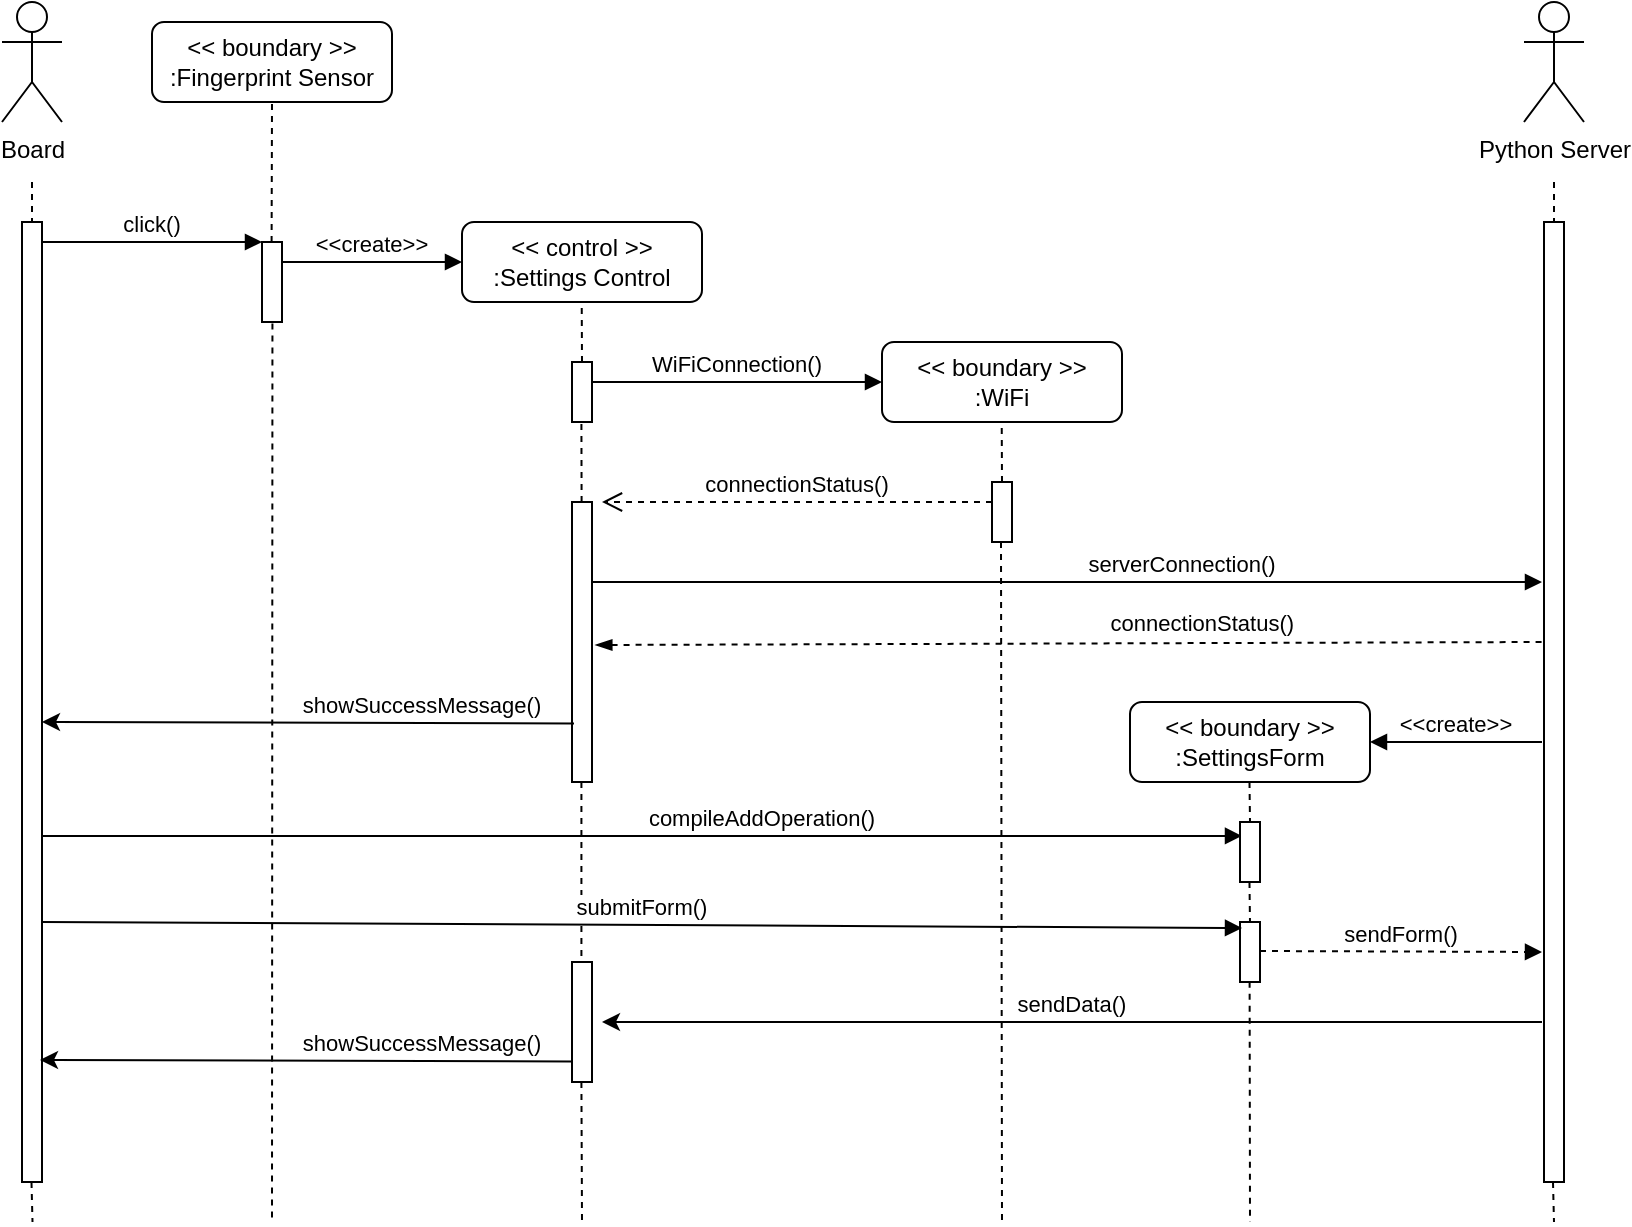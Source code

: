 <mxfile version="20.8.1" type="device"><diagram id="kgpKYQtTHZ0yAKxKKP6v" name="Page-1"><mxGraphModel dx="1500" dy="699" grid="1" gridSize="10" guides="1" tooltips="1" connect="1" arrows="1" fold="1" page="1" pageScale="1" pageWidth="850" pageHeight="1100" math="0" shadow="0"><root><mxCell id="0"/><mxCell id="1" parent="0"/><mxCell id="3nuBFxr9cyL0pnOWT2aG-7" value="connectionStatus()" style="verticalAlign=bottom;endArrow=open;dashed=1;endSize=8;exitX=0;exitY=0.95;shadow=0;strokeWidth=1;" parent="1" edge="1"><mxGeometry relative="1" as="geometry"><mxPoint x="320" y="260" as="targetPoint"/><mxPoint x="515" y="260.0" as="sourcePoint"/></mxGeometry></mxCell><mxCell id="3nuBFxr9cyL0pnOWT2aG-8" value="click()" style="verticalAlign=bottom;endArrow=block;shadow=0;strokeWidth=1;entryX=0;entryY=0;entryDx=0;entryDy=0;entryPerimeter=0;" parent="1" target="DTZKUpAgSPd4aOxgvxkt-8" edge="1"><mxGeometry relative="1" as="geometry"><mxPoint x="40" y="130.0" as="sourcePoint"/><mxPoint x="110" y="130" as="targetPoint"/></mxGeometry></mxCell><mxCell id="DTZKUpAgSPd4aOxgvxkt-1" value="Board" style="shape=umlActor;verticalLabelPosition=bottom;verticalAlign=top;html=1;outlineConnect=0;" parent="1" vertex="1"><mxGeometry x="20" y="10" width="30" height="60" as="geometry"/></mxCell><mxCell id="DTZKUpAgSPd4aOxgvxkt-2" value="" style="points=[];perimeter=orthogonalPerimeter;rounded=0;shadow=0;strokeWidth=1;" parent="1" vertex="1"><mxGeometry x="30" y="120" width="10" height="480" as="geometry"/></mxCell><mxCell id="DTZKUpAgSPd4aOxgvxkt-3" value="" style="endArrow=none;dashed=1;html=1;rounded=0;" parent="1" edge="1"><mxGeometry width="50" height="50" relative="1" as="geometry"><mxPoint x="35" y="100" as="sourcePoint"/><mxPoint x="35" y="120" as="targetPoint"/></mxGeometry></mxCell><mxCell id="DTZKUpAgSPd4aOxgvxkt-8" value="" style="points=[];perimeter=orthogonalPerimeter;rounded=0;shadow=0;strokeWidth=1;" parent="1" vertex="1"><mxGeometry x="150" y="130" width="10" height="40" as="geometry"/></mxCell><mxCell id="DTZKUpAgSPd4aOxgvxkt-9" value="" style="endArrow=none;dashed=1;html=1;rounded=0;exitX=0.48;exitY=0;exitDx=0;exitDy=0;exitPerimeter=0;entryX=0.5;entryY=1;entryDx=0;entryDy=0;" parent="1" source="DTZKUpAgSPd4aOxgvxkt-8" target="DTZKUpAgSPd4aOxgvxkt-12" edge="1"><mxGeometry width="50" height="50" relative="1" as="geometry"><mxPoint x="360" y="190" as="sourcePoint"/><mxPoint x="155" y="80" as="targetPoint"/></mxGeometry></mxCell><mxCell id="DTZKUpAgSPd4aOxgvxkt-12" value="&lt;div&gt;&amp;lt;&amp;lt; boundary &amp;gt;&amp;gt;&lt;/div&gt;&lt;div&gt;:Fingerprint Sensor&lt;br&gt;&lt;/div&gt;" style="rounded=1;whiteSpace=wrap;html=1;" parent="1" vertex="1"><mxGeometry x="95" y="20" width="120" height="40" as="geometry"/></mxCell><mxCell id="DTZKUpAgSPd4aOxgvxkt-13" value="" style="endArrow=none;dashed=1;html=1;rounded=0;exitX=0.522;exitY=1.019;exitDx=0;exitDy=0;exitPerimeter=0;" parent="1" source="DTZKUpAgSPd4aOxgvxkt-8" edge="1"><mxGeometry width="50" height="50" relative="1" as="geometry"><mxPoint x="310" y="160" as="sourcePoint"/><mxPoint x="155" y="620" as="targetPoint"/></mxGeometry></mxCell><mxCell id="DTZKUpAgSPd4aOxgvxkt-14" value="&lt;&lt;create&gt;&gt;" style="verticalAlign=bottom;endArrow=block;shadow=0;strokeWidth=1;" parent="1" edge="1"><mxGeometry relative="1" as="geometry"><mxPoint x="160" y="140.0" as="sourcePoint"/><mxPoint x="250" y="140" as="targetPoint"/></mxGeometry></mxCell><mxCell id="DTZKUpAgSPd4aOxgvxkt-15" value="&lt;div&gt;&amp;lt;&amp;lt; control &amp;gt;&amp;gt;&lt;/div&gt;&lt;div&gt;:Settings Control&lt;br&gt;&lt;/div&gt;" style="rounded=1;whiteSpace=wrap;html=1;" parent="1" vertex="1"><mxGeometry x="250" y="120" width="120" height="40" as="geometry"/></mxCell><mxCell id="DTZKUpAgSPd4aOxgvxkt-16" value="" style="endArrow=none;dashed=1;html=1;rounded=0;entryX=0.5;entryY=1;entryDx=0;entryDy=0;" parent="1" edge="1"><mxGeometry width="50" height="50" relative="1" as="geometry"><mxPoint x="310" y="190" as="sourcePoint"/><mxPoint x="309.86" y="160" as="targetPoint"/></mxGeometry></mxCell><mxCell id="DTZKUpAgSPd4aOxgvxkt-17" value="" style="points=[];perimeter=orthogonalPerimeter;rounded=0;shadow=0;strokeWidth=1;" parent="1" vertex="1"><mxGeometry x="305" y="190" width="10" height="30" as="geometry"/></mxCell><mxCell id="DTZKUpAgSPd4aOxgvxkt-18" value="WiFiConnection()" style="verticalAlign=bottom;endArrow=block;shadow=0;strokeWidth=1;" parent="1" edge="1"><mxGeometry relative="1" as="geometry"><mxPoint x="315" y="200.0" as="sourcePoint"/><mxPoint x="460" y="200" as="targetPoint"/></mxGeometry></mxCell><mxCell id="DTZKUpAgSPd4aOxgvxkt-19" value="&lt;div&gt;&amp;lt;&amp;lt; boundary &amp;gt;&amp;gt;&lt;/div&gt;&lt;div&gt;:WiFi&lt;br&gt;&lt;/div&gt;" style="rounded=1;whiteSpace=wrap;html=1;" parent="1" vertex="1"><mxGeometry x="460" y="180" width="120" height="40" as="geometry"/></mxCell><mxCell id="DTZKUpAgSPd4aOxgvxkt-20" value="" style="endArrow=none;dashed=1;html=1;rounded=0;entryX=0.5;entryY=1;entryDx=0;entryDy=0;" parent="1" edge="1"><mxGeometry width="50" height="50" relative="1" as="geometry"><mxPoint x="520" y="250" as="sourcePoint"/><mxPoint x="519.86" y="220" as="targetPoint"/></mxGeometry></mxCell><mxCell id="DTZKUpAgSPd4aOxgvxkt-21" value="" style="points=[];perimeter=orthogonalPerimeter;rounded=0;shadow=0;strokeWidth=1;" parent="1" vertex="1"><mxGeometry x="515" y="250" width="10" height="30" as="geometry"/></mxCell><mxCell id="DTZKUpAgSPd4aOxgvxkt-22" value="" style="endArrow=none;dashed=1;html=1;rounded=0;entryX=0.5;entryY=1;entryDx=0;entryDy=0;exitX=0.48;exitY=0;exitDx=0;exitDy=0;exitPerimeter=0;" parent="1" source="DTZKUpAgSPd4aOxgvxkt-23" edge="1"><mxGeometry x="-1" y="30" width="50" height="50" relative="1" as="geometry"><mxPoint x="309.85" y="250" as="sourcePoint"/><mxPoint x="309.71" y="220" as="targetPoint"/><mxPoint x="30" y="30" as="offset"/></mxGeometry></mxCell><mxCell id="DTZKUpAgSPd4aOxgvxkt-23" value="" style="points=[];perimeter=orthogonalPerimeter;rounded=0;shadow=0;strokeWidth=1;" parent="1" vertex="1"><mxGeometry x="305" y="260" width="10" height="140" as="geometry"/></mxCell><mxCell id="DTZKUpAgSPd4aOxgvxkt-24" value="serverConnection()" style="verticalAlign=bottom;endArrow=block;shadow=0;strokeWidth=1;" parent="1" edge="1"><mxGeometry x="0.242" relative="1" as="geometry"><mxPoint x="315" y="300.0" as="sourcePoint"/><mxPoint x="790" y="300" as="targetPoint"/><mxPoint as="offset"/></mxGeometry></mxCell><mxCell id="DTZKUpAgSPd4aOxgvxkt-26" value="compileAddOperation()" style="verticalAlign=bottom;endArrow=block;shadow=0;strokeWidth=1;entryX=0.1;entryY=0.233;entryDx=0;entryDy=0;entryPerimeter=0;" parent="1" target="DTZKUpAgSPd4aOxgvxkt-89" edge="1"><mxGeometry x="0.2" relative="1" as="geometry"><mxPoint x="40" y="427.0" as="sourcePoint"/><mxPoint x="660" y="430" as="targetPoint"/><mxPoint as="offset"/></mxGeometry></mxCell><mxCell id="DTZKUpAgSPd4aOxgvxkt-34" value="connectionStatus()" style="verticalAlign=bottom;endArrow=none;shadow=0;strokeWidth=1;endFill=0;startArrow=blockThin;startFill=1;dashed=1;" parent="1" edge="1"><mxGeometry x="0.282" y="1" relative="1" as="geometry"><mxPoint x="316.67" y="331.5" as="sourcePoint"/><mxPoint x="790" y="330" as="targetPoint"/><mxPoint as="offset"/></mxGeometry></mxCell><mxCell id="DTZKUpAgSPd4aOxgvxkt-42" value="showSuccessMessage()" style="verticalAlign=bottom;endArrow=none;shadow=0;strokeWidth=1;entryX=0.1;entryY=0.01;entryDx=0;entryDy=0;entryPerimeter=0;endFill=0;startArrow=classic;startFill=1;" parent="1" edge="1"><mxGeometry x="0.429" relative="1" as="geometry"><mxPoint x="40" y="370" as="sourcePoint"/><mxPoint x="306" y="370.7" as="targetPoint"/><mxPoint as="offset"/></mxGeometry></mxCell><mxCell id="DTZKUpAgSPd4aOxgvxkt-43" value="showSuccessMessage()" style="verticalAlign=bottom;endArrow=none;shadow=0;strokeWidth=1;entryX=0.1;entryY=0.01;entryDx=0;entryDy=0;entryPerimeter=0;endFill=0;startArrow=classic;startFill=1;" parent="1" edge="1"><mxGeometry x="0.436" relative="1" as="geometry"><mxPoint x="39" y="539" as="sourcePoint"/><mxPoint x="305" y="539.7" as="targetPoint"/><mxPoint as="offset"/></mxGeometry></mxCell><mxCell id="DTZKUpAgSPd4aOxgvxkt-51" value="" style="points=[];perimeter=orthogonalPerimeter;rounded=0;shadow=0;strokeWidth=1;" parent="1" vertex="1"><mxGeometry x="305" y="490" width="10" height="60" as="geometry"/></mxCell><mxCell id="DTZKUpAgSPd4aOxgvxkt-66" value="Python Server" style="shape=umlActor;verticalLabelPosition=bottom;verticalAlign=top;html=1;outlineConnect=0;" parent="1" vertex="1"><mxGeometry x="781" y="10" width="30" height="60" as="geometry"/></mxCell><mxCell id="DTZKUpAgSPd4aOxgvxkt-69" value="" style="points=[];perimeter=orthogonalPerimeter;rounded=0;shadow=0;strokeWidth=1;" parent="1" vertex="1"><mxGeometry x="791" y="120" width="10" height="480" as="geometry"/></mxCell><mxCell id="DTZKUpAgSPd4aOxgvxkt-70" value="" style="endArrow=none;dashed=1;html=1;rounded=0;" parent="1" edge="1"><mxGeometry width="50" height="50" relative="1" as="geometry"><mxPoint x="796" y="100" as="sourcePoint"/><mxPoint x="796" y="120" as="targetPoint"/></mxGeometry></mxCell><mxCell id="DTZKUpAgSPd4aOxgvxkt-76" value="" style="endArrow=none;dashed=1;html=1;rounded=0;" parent="1" edge="1"><mxGeometry x="1" y="-20" width="50" height="50" relative="1" as="geometry"><mxPoint x="309.71" y="550" as="sourcePoint"/><mxPoint x="310" y="620" as="targetPoint"/><mxPoint as="offset"/></mxGeometry></mxCell><mxCell id="DTZKUpAgSPd4aOxgvxkt-77" value="" style="endArrow=none;dashed=1;html=1;rounded=0;" parent="1" target="DTZKUpAgSPd4aOxgvxkt-51" edge="1"><mxGeometry x="1" y="-20" width="50" height="50" relative="1" as="geometry"><mxPoint x="309.71" y="400" as="sourcePoint"/><mxPoint x="310.22" y="436.34" as="targetPoint"/><mxPoint as="offset"/></mxGeometry></mxCell><mxCell id="DTZKUpAgSPd4aOxgvxkt-87" value="&lt;div&gt;&amp;lt;&amp;lt; boundary &amp;gt;&amp;gt;&lt;/div&gt;&lt;div&gt;:SettingsForm&lt;br&gt;&lt;/div&gt;" style="rounded=1;whiteSpace=wrap;html=1;" parent="1" vertex="1"><mxGeometry x="584" y="360" width="120" height="40" as="geometry"/></mxCell><mxCell id="DTZKUpAgSPd4aOxgvxkt-88" value="&lt;&lt;create&gt;&gt;" style="verticalAlign=bottom;endArrow=none;shadow=0;strokeWidth=1;endFill=0;startArrow=block;startFill=1;exitX=1;exitY=0.5;exitDx=0;exitDy=0;" parent="1" source="DTZKUpAgSPd4aOxgvxkt-87" edge="1"><mxGeometry relative="1" as="geometry"><mxPoint x="470" y="379.5" as="sourcePoint"/><mxPoint x="790" y="380" as="targetPoint"/></mxGeometry></mxCell><mxCell id="DTZKUpAgSPd4aOxgvxkt-89" value="" style="points=[];perimeter=orthogonalPerimeter;rounded=0;shadow=0;strokeWidth=1;" parent="1" vertex="1"><mxGeometry x="639" y="420" width="10" height="30" as="geometry"/></mxCell><mxCell id="DTZKUpAgSPd4aOxgvxkt-90" value="" style="endArrow=none;dashed=1;html=1;rounded=0;" parent="1" edge="1"><mxGeometry x="1" y="-20" width="50" height="50" relative="1" as="geometry"><mxPoint x="643.75" y="400" as="sourcePoint"/><mxPoint x="644" y="420" as="targetPoint"/><mxPoint as="offset"/></mxGeometry></mxCell><mxCell id="DTZKUpAgSPd4aOxgvxkt-92" value="" style="endArrow=none;dashed=1;html=1;rounded=0;" parent="1" edge="1"><mxGeometry x="1" y="-20" width="50" height="50" relative="1" as="geometry"><mxPoint x="643.74" y="450" as="sourcePoint"/><mxPoint x="643.99" y="470" as="targetPoint"/><mxPoint as="offset"/></mxGeometry></mxCell><mxCell id="DTZKUpAgSPd4aOxgvxkt-93" value="" style="points=[];perimeter=orthogonalPerimeter;rounded=0;shadow=0;strokeWidth=1;" parent="1" vertex="1"><mxGeometry x="639" y="470" width="10" height="30" as="geometry"/></mxCell><mxCell id="DTZKUpAgSPd4aOxgvxkt-94" value="submitForm()" style="verticalAlign=bottom;endArrow=block;shadow=0;strokeWidth=1;" parent="1" edge="1"><mxGeometry relative="1" as="geometry"><mxPoint x="40.0" y="470.0" as="sourcePoint"/><mxPoint x="640" y="473" as="targetPoint"/></mxGeometry></mxCell><mxCell id="DTZKUpAgSPd4aOxgvxkt-95" value="sendForm()" style="verticalAlign=bottom;endArrow=block;shadow=0;strokeWidth=1;endFill=1;startArrow=none;startFill=0;dashed=1;" parent="1" edge="1"><mxGeometry relative="1" as="geometry"><mxPoint x="649" y="484.5" as="sourcePoint"/><mxPoint x="790" y="485" as="targetPoint"/></mxGeometry></mxCell><mxCell id="DTZKUpAgSPd4aOxgvxkt-96" value="sendData()" style="verticalAlign=bottom;endArrow=none;shadow=0;strokeWidth=1;endFill=0;startArrow=classic;startFill=1;" parent="1" edge="1"><mxGeometry relative="1" as="geometry"><mxPoint x="320" y="520" as="sourcePoint"/><mxPoint x="790" y="520" as="targetPoint"/></mxGeometry></mxCell><mxCell id="DTZKUpAgSPd4aOxgvxkt-97" value="" style="endArrow=none;dashed=1;html=1;rounded=0;" parent="1" edge="1"><mxGeometry x="1" y="-20" width="50" height="50" relative="1" as="geometry"><mxPoint x="795.5" y="600" as="sourcePoint"/><mxPoint x="796" y="620" as="targetPoint"/><mxPoint as="offset"/></mxGeometry></mxCell><mxCell id="DTZKUpAgSPd4aOxgvxkt-99" value="" style="endArrow=none;dashed=1;html=1;rounded=0;" parent="1" edge="1"><mxGeometry x="1" y="-20" width="50" height="50" relative="1" as="geometry"><mxPoint x="34.75" y="600" as="sourcePoint"/><mxPoint x="35.25" y="620" as="targetPoint"/><mxPoint as="offset"/></mxGeometry></mxCell><mxCell id="DTZKUpAgSPd4aOxgvxkt-100" value="" style="endArrow=none;dashed=1;html=1;rounded=0;" parent="1" edge="1"><mxGeometry x="1" y="-20" width="50" height="50" relative="1" as="geometry"><mxPoint x="519.5" y="280" as="sourcePoint"/><mxPoint x="520" y="620" as="targetPoint"/><mxPoint as="offset"/></mxGeometry></mxCell><mxCell id="DTZKUpAgSPd4aOxgvxkt-101" value="" style="endArrow=none;dashed=1;html=1;rounded=0;exitX=0.481;exitY=0.997;exitDx=0;exitDy=0;exitPerimeter=0;" parent="1" source="DTZKUpAgSPd4aOxgvxkt-93" edge="1"><mxGeometry x="1" y="-20" width="50" height="50" relative="1" as="geometry"><mxPoint x="644" y="510" as="sourcePoint"/><mxPoint x="644" y="620" as="targetPoint"/><mxPoint as="offset"/></mxGeometry></mxCell></root></mxGraphModel></diagram></mxfile>